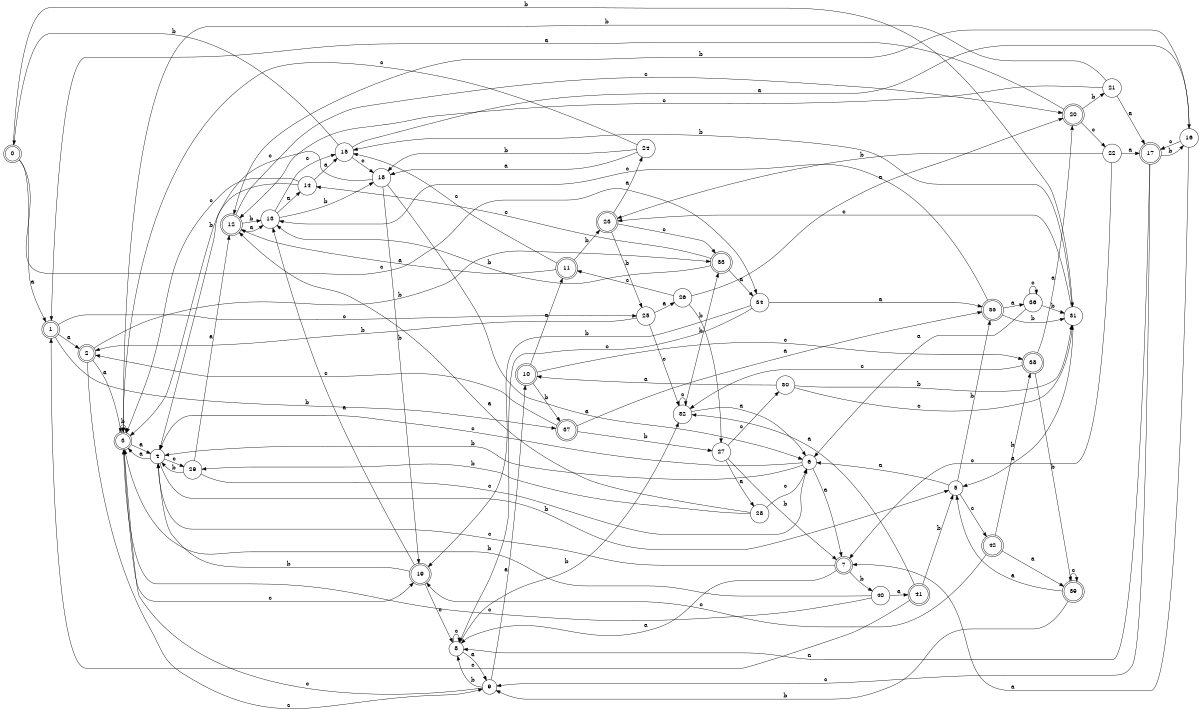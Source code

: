 digraph n35_5 {
__start0 [label="" shape="none"];

rankdir=LR;
size="8,5";

s0 [style="rounded,filled", color="black", fillcolor="white" shape="doublecircle", label="0"];
s1 [style="rounded,filled", color="black", fillcolor="white" shape="doublecircle", label="1"];
s2 [style="rounded,filled", color="black", fillcolor="white" shape="doublecircle", label="2"];
s3 [style="rounded,filled", color="black", fillcolor="white" shape="doublecircle", label="3"];
s4 [style="filled", color="black", fillcolor="white" shape="circle", label="4"];
s5 [style="filled", color="black", fillcolor="white" shape="circle", label="5"];
s6 [style="filled", color="black", fillcolor="white" shape="circle", label="6"];
s7 [style="rounded,filled", color="black", fillcolor="white" shape="doublecircle", label="7"];
s8 [style="filled", color="black", fillcolor="white" shape="circle", label="8"];
s9 [style="filled", color="black", fillcolor="white" shape="circle", label="9"];
s10 [style="rounded,filled", color="black", fillcolor="white" shape="doublecircle", label="10"];
s11 [style="rounded,filled", color="black", fillcolor="white" shape="doublecircle", label="11"];
s12 [style="rounded,filled", color="black", fillcolor="white" shape="doublecircle", label="12"];
s13 [style="filled", color="black", fillcolor="white" shape="circle", label="13"];
s14 [style="filled", color="black", fillcolor="white" shape="circle", label="14"];
s15 [style="filled", color="black", fillcolor="white" shape="circle", label="15"];
s16 [style="filled", color="black", fillcolor="white" shape="circle", label="16"];
s17 [style="rounded,filled", color="black", fillcolor="white" shape="doublecircle", label="17"];
s18 [style="filled", color="black", fillcolor="white" shape="circle", label="18"];
s19 [style="rounded,filled", color="black", fillcolor="white" shape="doublecircle", label="19"];
s20 [style="rounded,filled", color="black", fillcolor="white" shape="doublecircle", label="20"];
s21 [style="filled", color="black", fillcolor="white" shape="circle", label="21"];
s22 [style="filled", color="black", fillcolor="white" shape="circle", label="22"];
s23 [style="rounded,filled", color="black", fillcolor="white" shape="doublecircle", label="23"];
s24 [style="filled", color="black", fillcolor="white" shape="circle", label="24"];
s25 [style="filled", color="black", fillcolor="white" shape="circle", label="25"];
s26 [style="filled", color="black", fillcolor="white" shape="circle", label="26"];
s27 [style="filled", color="black", fillcolor="white" shape="circle", label="27"];
s28 [style="filled", color="black", fillcolor="white" shape="circle", label="28"];
s29 [style="filled", color="black", fillcolor="white" shape="circle", label="29"];
s30 [style="filled", color="black", fillcolor="white" shape="circle", label="30"];
s31 [style="filled", color="black", fillcolor="white" shape="circle", label="31"];
s32 [style="filled", color="black", fillcolor="white" shape="circle", label="32"];
s33 [style="rounded,filled", color="black", fillcolor="white" shape="doublecircle", label="33"];
s34 [style="filled", color="black", fillcolor="white" shape="circle", label="34"];
s35 [style="rounded,filled", color="black", fillcolor="white" shape="doublecircle", label="35"];
s36 [style="filled", color="black", fillcolor="white" shape="circle", label="36"];
s37 [style="rounded,filled", color="black", fillcolor="white" shape="doublecircle", label="37"];
s38 [style="rounded,filled", color="black", fillcolor="white" shape="doublecircle", label="38"];
s39 [style="rounded,filled", color="black", fillcolor="white" shape="doublecircle", label="39"];
s40 [style="filled", color="black", fillcolor="white" shape="circle", label="40"];
s41 [style="rounded,filled", color="black", fillcolor="white" shape="doublecircle", label="41"];
s42 [style="rounded,filled", color="black", fillcolor="white" shape="doublecircle", label="42"];
s0 -> s1 [label="a"];
s0 -> s31 [label="b"];
s0 -> s34 [label="c"];
s1 -> s2 [label="a"];
s1 -> s37 [label="b"];
s1 -> s25 [label="c"];
s2 -> s3 [label="a"];
s2 -> s33 [label="b"];
s2 -> s9 [label="c"];
s3 -> s4 [label="a"];
s3 -> s3 [label="b"];
s3 -> s19 [label="c"];
s4 -> s3 [label="a"];
s4 -> s5 [label="b"];
s4 -> s29 [label="c"];
s5 -> s6 [label="a"];
s5 -> s35 [label="b"];
s5 -> s42 [label="c"];
s6 -> s7 [label="a"];
s6 -> s4 [label="b"];
s6 -> s4 [label="c"];
s7 -> s8 [label="a"];
s7 -> s40 [label="b"];
s7 -> s4 [label="c"];
s8 -> s9 [label="a"];
s8 -> s32 [label="b"];
s8 -> s8 [label="c"];
s9 -> s10 [label="a"];
s9 -> s8 [label="b"];
s9 -> s3 [label="c"];
s10 -> s11 [label="a"];
s10 -> s37 [label="b"];
s10 -> s38 [label="c"];
s11 -> s12 [label="a"];
s11 -> s23 [label="b"];
s11 -> s15 [label="c"];
s12 -> s13 [label="a"];
s12 -> s13 [label="b"];
s12 -> s20 [label="c"];
s13 -> s14 [label="a"];
s13 -> s18 [label="b"];
s13 -> s15 [label="c"];
s14 -> s15 [label="a"];
s14 -> s3 [label="b"];
s14 -> s3 [label="c"];
s15 -> s16 [label="a"];
s15 -> s0 [label="b"];
s15 -> s18 [label="c"];
s16 -> s7 [label="a"];
s16 -> s12 [label="b"];
s16 -> s17 [label="c"];
s17 -> s8 [label="a"];
s17 -> s16 [label="b"];
s17 -> s9 [label="c"];
s18 -> s6 [label="a"];
s18 -> s19 [label="b"];
s18 -> s4 [label="c"];
s19 -> s13 [label="a"];
s19 -> s4 [label="b"];
s19 -> s8 [label="c"];
s20 -> s1 [label="a"];
s20 -> s21 [label="b"];
s20 -> s22 [label="c"];
s21 -> s17 [label="a"];
s21 -> s3 [label="b"];
s21 -> s12 [label="c"];
s22 -> s17 [label="a"];
s22 -> s23 [label="b"];
s22 -> s7 [label="c"];
s23 -> s24 [label="a"];
s23 -> s25 [label="b"];
s23 -> s33 [label="c"];
s24 -> s18 [label="a"];
s24 -> s18 [label="b"];
s24 -> s3 [label="c"];
s25 -> s26 [label="a"];
s25 -> s2 [label="b"];
s25 -> s32 [label="c"];
s26 -> s20 [label="a"];
s26 -> s27 [label="b"];
s26 -> s11 [label="c"];
s27 -> s28 [label="a"];
s27 -> s7 [label="b"];
s27 -> s30 [label="c"];
s28 -> s12 [label="a"];
s28 -> s29 [label="b"];
s28 -> s6 [label="c"];
s29 -> s12 [label="a"];
s29 -> s4 [label="b"];
s29 -> s6 [label="c"];
s30 -> s10 [label="a"];
s30 -> s31 [label="b"];
s30 -> s31 [label="c"];
s31 -> s5 [label="a"];
s31 -> s15 [label="b"];
s31 -> s23 [label="c"];
s32 -> s6 [label="a"];
s32 -> s33 [label="b"];
s32 -> s32 [label="c"];
s33 -> s34 [label="a"];
s33 -> s13 [label="b"];
s33 -> s14 [label="c"];
s34 -> s35 [label="a"];
s34 -> s19 [label="b"];
s34 -> s8 [label="c"];
s35 -> s36 [label="a"];
s35 -> s31 [label="b"];
s35 -> s13 [label="c"];
s36 -> s6 [label="a"];
s36 -> s31 [label="b"];
s36 -> s36 [label="c"];
s37 -> s35 [label="a"];
s37 -> s27 [label="b"];
s37 -> s2 [label="c"];
s38 -> s20 [label="a"];
s38 -> s39 [label="b"];
s38 -> s32 [label="c"];
s39 -> s5 [label="a"];
s39 -> s9 [label="b"];
s39 -> s39 [label="c"];
s40 -> s41 [label="a"];
s40 -> s3 [label="b"];
s40 -> s3 [label="c"];
s41 -> s32 [label="a"];
s41 -> s5 [label="b"];
s41 -> s1 [label="c"];
s42 -> s39 [label="a"];
s42 -> s38 [label="b"];
s42 -> s19 [label="c"];

}